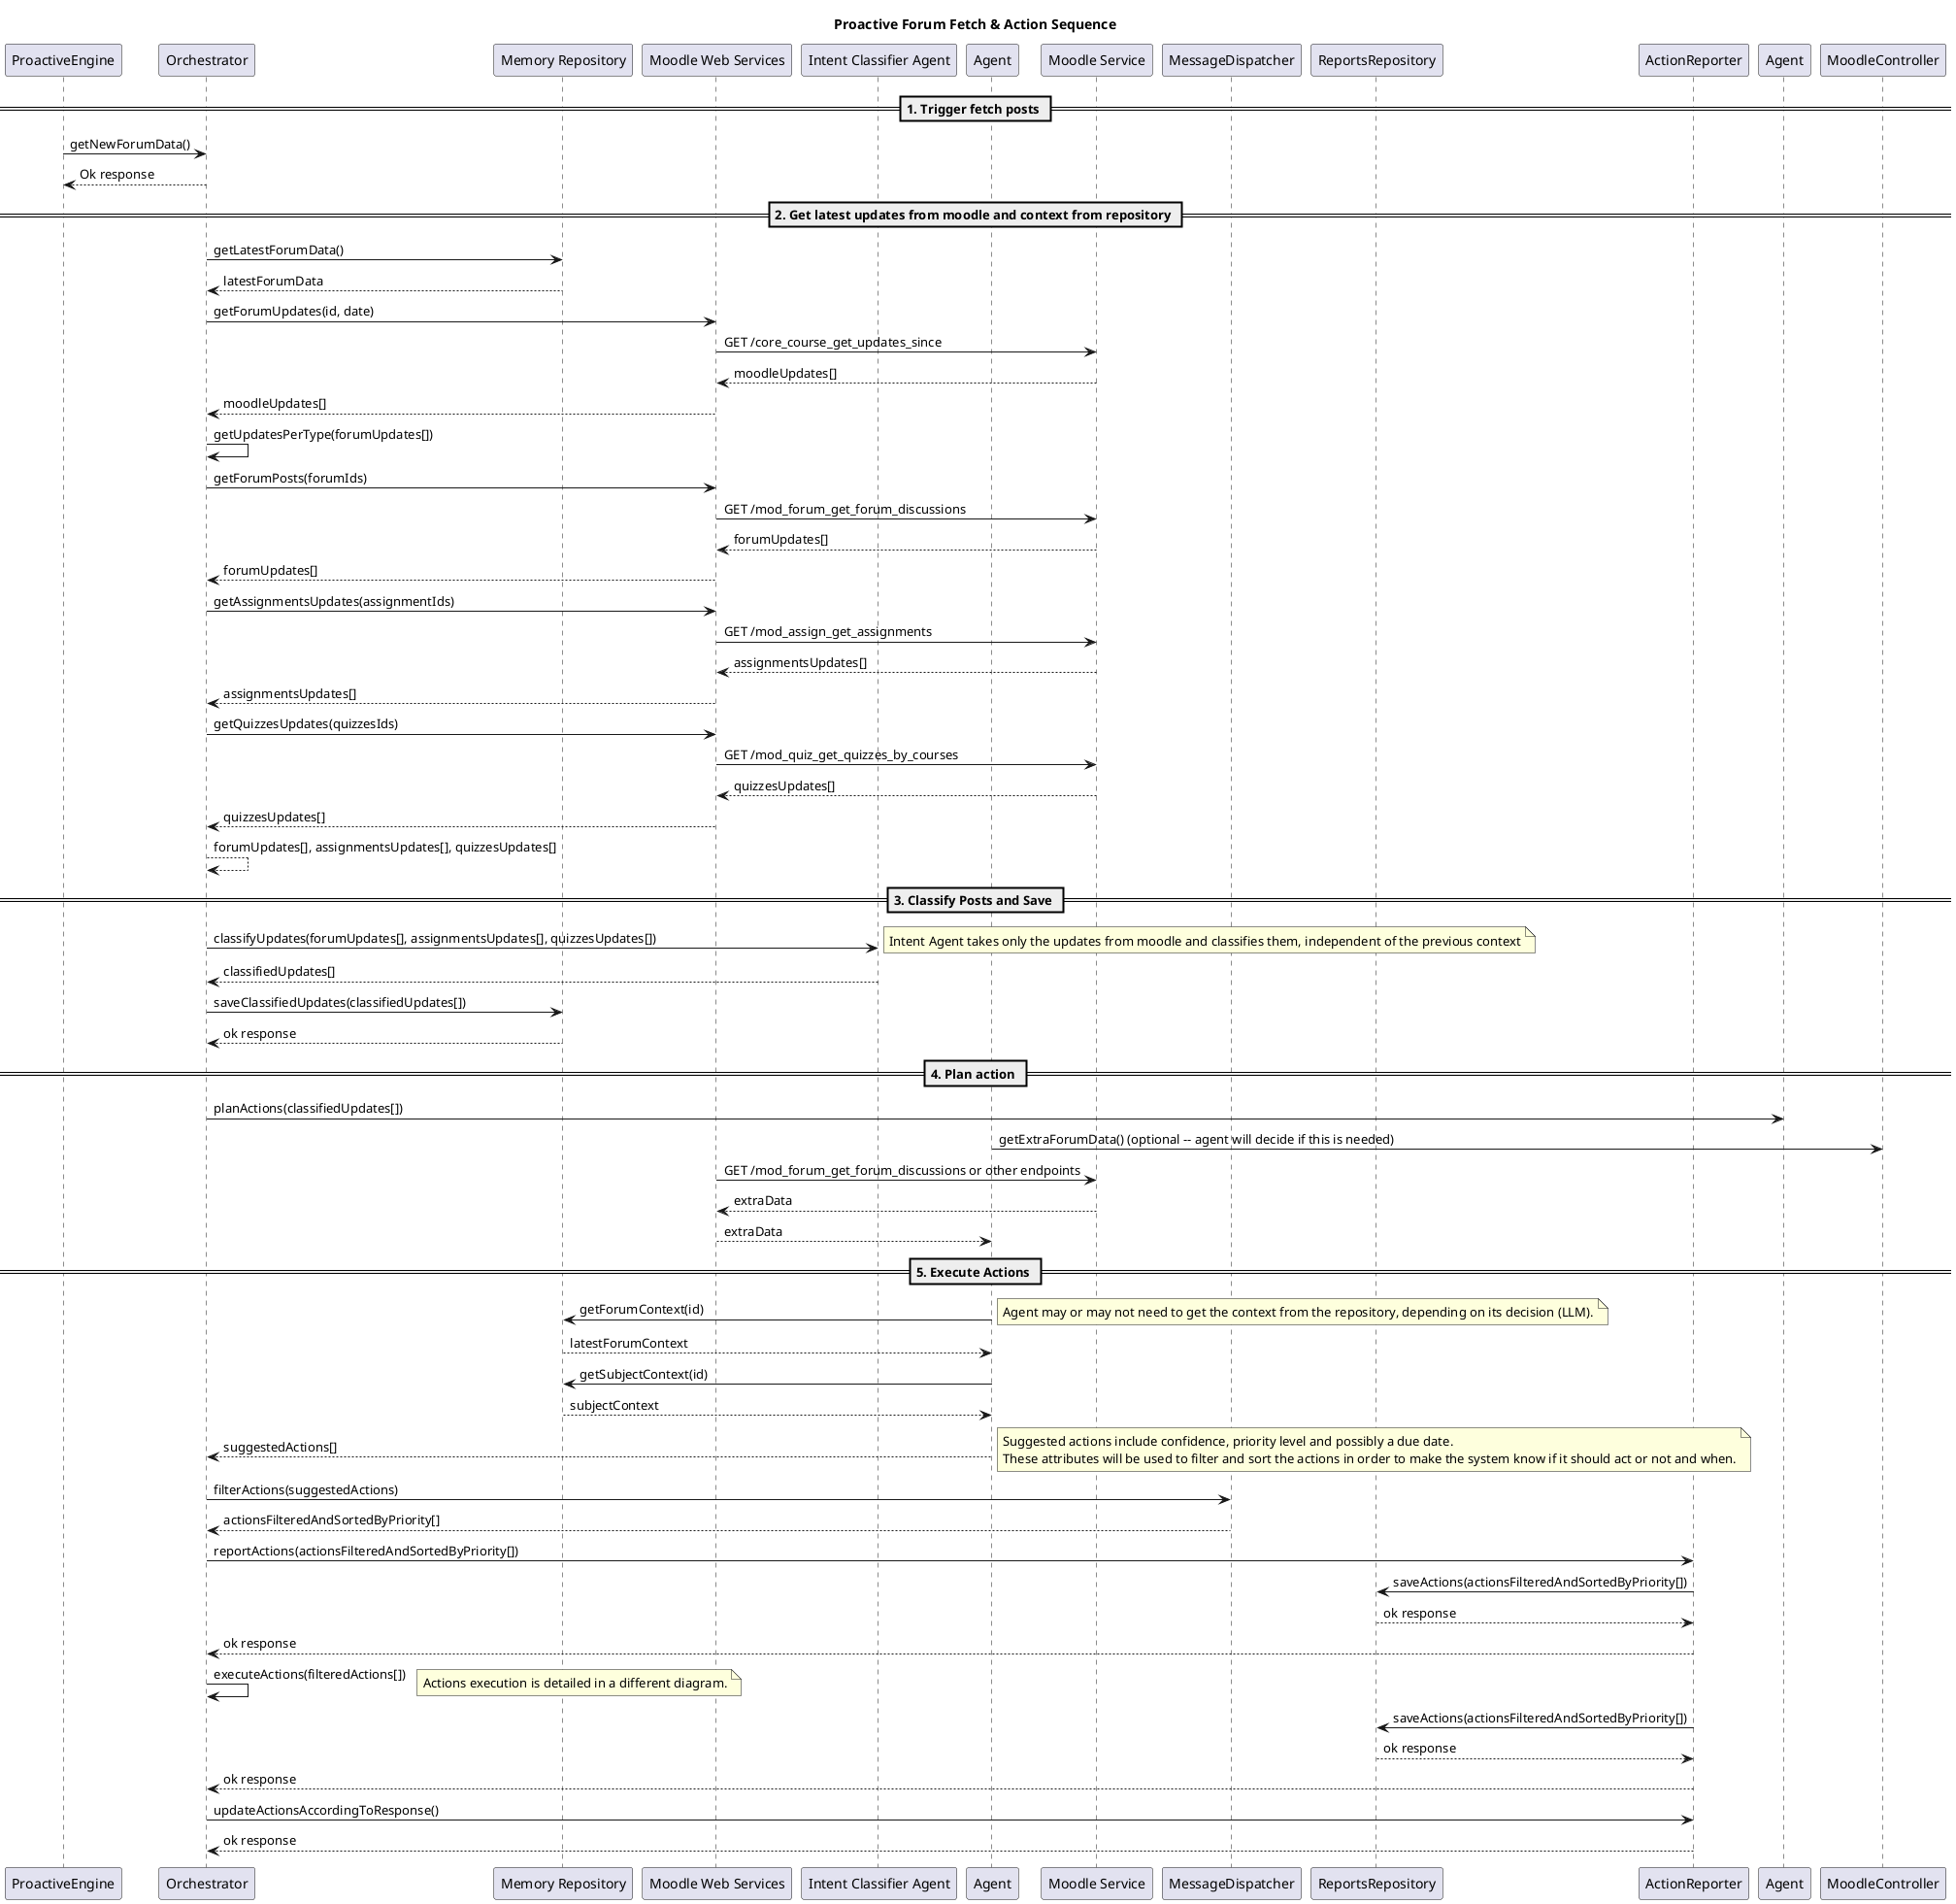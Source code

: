 @startuml
title Proactive Forum Fetch & Action Sequence

participant ProactiveEngine
participant Orchestrator
participant MessageDispatcher
participant "Memory Repository" as MemoryRepository
participant "Moodle Web Services" as MoodleAPIService
participant "Intent Classifier Agent" as IntentAgent
participant "Agent" as MainAgent
participant "Moodle Service" as MoodleAPI
participant MessageDispatcher
participant ReportsRepository
participant ActionReporter

== 1. Trigger fetch posts ==
ProactiveEngine -> Orchestrator : getNewForumData()
Orchestrator --> ProactiveEngine : Ok response

== 2. Get latest updates from moodle and context from repository ==
Orchestrator -> MemoryRepository : getLatestForumData()
MemoryRepository --> Orchestrator : latestForumData
Orchestrator -> MoodleAPIService : getForumUpdates(id, date)
MoodleAPIService -> MoodleAPI : GET /core_course_get_updates_since
MoodleAPI --> MoodleAPIService : moodleUpdates[]
MoodleAPIService --> Orchestrator : moodleUpdates[]

Orchestrator -> Orchestrator: getUpdatesPerType(forumUpdates[])
Orchestrator -> MoodleAPIService : getForumPosts(forumIds)
MoodleAPIService -> MoodleAPI : GET /mod_forum_get_forum_discussions
MoodleAPI --> MoodleAPIService : forumUpdates[]
MoodleAPIService --> Orchestrator : forumUpdates[]
Orchestrator -> MoodleAPIService : getAssignmentsUpdates(assignmentIds)
MoodleAPIService -> MoodleAPI : GET /mod_assign_get_assignments
MoodleAPI --> MoodleAPIService : assignmentsUpdates[]
MoodleAPIService --> Orchestrator : assignmentsUpdates[]
Orchestrator -> MoodleAPIService : getQuizzesUpdates(quizzesIds)
MoodleAPIService -> MoodleAPI : GET /mod_quiz_get_quizzes_by_courses
MoodleAPI --> MoodleAPIService : quizzesUpdates[]
MoodleAPIService --> Orchestrator : quizzesUpdates[]
Orchestrator --> Orchestrator: forumUpdates[], assignmentsUpdates[], quizzesUpdates[]



== 3. Classify Posts and Save ==
Orchestrator -> IntentAgent : classifyUpdates(forumUpdates[], assignmentsUpdates[], quizzesUpdates[])
note right: Intent Agent takes only the updates from moodle and classifies them, independent of the previous context 
IntentAgent --> Orchestrator : classifiedUpdates[]
Orchestrator -> MemoryRepository : saveClassifiedUpdates(classifiedUpdates[])
MemoryRepository --> Orchestrator : ok response


== 4. Plan action ==
Orchestrator -> Agent : planActions(classifiedUpdates[])
MainAgent -> MoodleController : getExtraForumData() (optional -- agent will decide if this is needed)
MoodleAPIService -> MoodleAPI : GET /mod_forum_get_forum_discussions or other endpoints
MoodleAPI --> MoodleAPIService : extraData
MoodleAPIService --> MainAgent : extraData


== 5. Execute Actions == 
MainAgent -> MemoryRepository : getForumContext(id)
note right: Agent may or may not need to get the context from the repository, depending on its decision (LLM).
MemoryRepository --> MainAgent : latestForumContext
MainAgent -> MemoryRepository : getSubjectContext(id)
MemoryRepository --> MainAgent : subjectContext

MainAgent --> Orchestrator : suggestedActions[] 
note right
Suggested actions include confidence, priority level and possibly a due date.
These attributes will be used to filter and sort the actions in order to make the system know if it should act or not and when.
end note 
Orchestrator -> MessageDispatcher : filterActions(suggestedActions)
MessageDispatcher --> Orchestrator : actionsFilteredAndSortedByPriority[]
Orchestrator -> ActionReporter : reportActions(actionsFilteredAndSortedByPriority[])
ActionReporter -> ReportsRepository : saveActions(actionsFilteredAndSortedByPriority[])
ReportsRepository --> ActionReporter : ok response
ActionReporter --> Orchestrator : ok response
Orchestrator -> Orchestrator : executeActions(filteredActions[]) 
note right: Actions execution is detailed in a different diagram.
ActionReporter -> ReportsRepository : saveActions(actionsFilteredAndSortedByPriority[])
ReportsRepository --> ActionReporter : ok response
ActionReporter --> Orchestrator : ok response


Orchestrator -> ActionReporter : updateActionsAccordingToResponse()
ActionReporter --> Orchestrator : ok response
@enduml